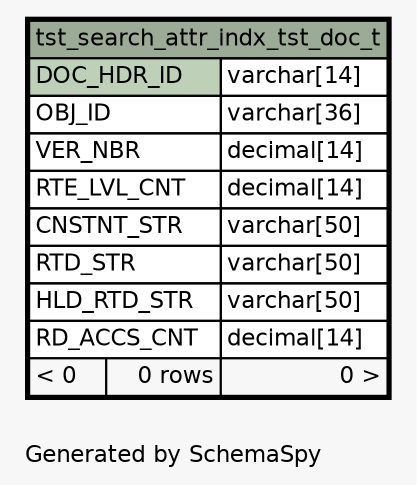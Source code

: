 // dot 2.28.0 on Mac OS X 10.7.2
// SchemaSpy rev 590
digraph "oneDegreeRelationshipsDiagram" {
  graph [
    rankdir="RL"
    bgcolor="#f7f7f7"
    label="\nGenerated by SchemaSpy"
    labeljust="l"
    nodesep="0.18"
    ranksep="0.46"
    fontname="Helvetica"
    fontsize="11"
  ];
  node [
    fontname="Helvetica"
    fontsize="11"
    shape="plaintext"
  ];
  edge [
    arrowsize="0.8"
  ];
  "tst_search_attr_indx_tst_doc_t" [
    label=<
    <TABLE BORDER="2" CELLBORDER="1" CELLSPACING="0" BGCOLOR="#ffffff">
      <TR><TD COLSPAN="3" BGCOLOR="#9bab96" ALIGN="CENTER">tst_search_attr_indx_tst_doc_t</TD></TR>
      <TR><TD PORT="DOC_HDR_ID" COLSPAN="2" BGCOLOR="#bed1b8" ALIGN="LEFT">DOC_HDR_ID</TD><TD PORT="DOC_HDR_ID.type" ALIGN="LEFT">varchar[14]</TD></TR>
      <TR><TD PORT="OBJ_ID" COLSPAN="2" ALIGN="LEFT">OBJ_ID</TD><TD PORT="OBJ_ID.type" ALIGN="LEFT">varchar[36]</TD></TR>
      <TR><TD PORT="VER_NBR" COLSPAN="2" ALIGN="LEFT">VER_NBR</TD><TD PORT="VER_NBR.type" ALIGN="LEFT">decimal[14]</TD></TR>
      <TR><TD PORT="RTE_LVL_CNT" COLSPAN="2" ALIGN="LEFT">RTE_LVL_CNT</TD><TD PORT="RTE_LVL_CNT.type" ALIGN="LEFT">decimal[14]</TD></TR>
      <TR><TD PORT="CNSTNT_STR" COLSPAN="2" ALIGN="LEFT">CNSTNT_STR</TD><TD PORT="CNSTNT_STR.type" ALIGN="LEFT">varchar[50]</TD></TR>
      <TR><TD PORT="RTD_STR" COLSPAN="2" ALIGN="LEFT">RTD_STR</TD><TD PORT="RTD_STR.type" ALIGN="LEFT">varchar[50]</TD></TR>
      <TR><TD PORT="HLD_RTD_STR" COLSPAN="2" ALIGN="LEFT">HLD_RTD_STR</TD><TD PORT="HLD_RTD_STR.type" ALIGN="LEFT">varchar[50]</TD></TR>
      <TR><TD PORT="RD_ACCS_CNT" COLSPAN="2" ALIGN="LEFT">RD_ACCS_CNT</TD><TD PORT="RD_ACCS_CNT.type" ALIGN="LEFT">decimal[14]</TD></TR>
      <TR><TD ALIGN="LEFT" BGCOLOR="#f7f7f7">&lt; 0</TD><TD ALIGN="RIGHT" BGCOLOR="#f7f7f7">0 rows</TD><TD ALIGN="RIGHT" BGCOLOR="#f7f7f7">0 &gt;</TD></TR>
    </TABLE>>
    URL="tst_search_attr_indx_tst_doc_t.html"
    tooltip="tst_search_attr_indx_tst_doc_t"
  ];
}
